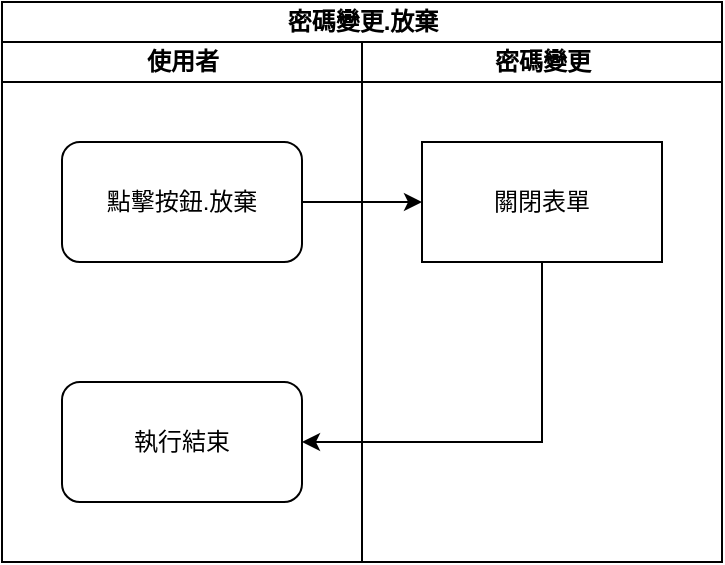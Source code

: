 <mxfile version="13.6.2" type="device" pages="2"><diagram id="Y-B71idnaGU8dbKU_2wd" name="點擊按鈕.放棄"><mxGraphModel dx="1422" dy="822" grid="1" gridSize="10" guides="1" tooltips="1" connect="1" arrows="1" fold="1" page="1" pageScale="1" pageWidth="827" pageHeight="1169" math="0" shadow="0"><root><mxCell id="0"/><mxCell id="1" parent="0"/><mxCell id="mHq3Yhrto43hsKDt6yvJ-1" value="密碼變更.放棄" style="swimlane;html=1;childLayout=stackLayout;resizeParent=1;resizeParentMax=0;startSize=20;" parent="1" vertex="1"><mxGeometry x="220" y="90" width="360" height="280" as="geometry"/></mxCell><mxCell id="mHq3Yhrto43hsKDt6yvJ-2" value="使用者" style="swimlane;html=1;startSize=20;" parent="mHq3Yhrto43hsKDt6yvJ-1" vertex="1"><mxGeometry y="20" width="180" height="260" as="geometry"/></mxCell><mxCell id="mHq3Yhrto43hsKDt6yvJ-5" value="點擊按鈕.放棄" style="rounded=1;whiteSpace=wrap;html=1;" parent="mHq3Yhrto43hsKDt6yvJ-2" vertex="1"><mxGeometry x="30" y="50" width="120" height="60" as="geometry"/></mxCell><mxCell id="mHq3Yhrto43hsKDt6yvJ-6" value="執行結束" style="rounded=1;whiteSpace=wrap;html=1;" parent="mHq3Yhrto43hsKDt6yvJ-2" vertex="1"><mxGeometry x="30" y="170" width="120" height="60" as="geometry"/></mxCell><mxCell id="mHq3Yhrto43hsKDt6yvJ-3" value="密碼變更" style="swimlane;html=1;startSize=20;" parent="mHq3Yhrto43hsKDt6yvJ-1" vertex="1"><mxGeometry x="180" y="20" width="180" height="260" as="geometry"/></mxCell><mxCell id="mHq3Yhrto43hsKDt6yvJ-7" value="關閉表單" style="rounded=0;whiteSpace=wrap;html=1;" parent="mHq3Yhrto43hsKDt6yvJ-3" vertex="1"><mxGeometry x="30" y="50" width="120" height="60" as="geometry"/></mxCell><mxCell id="mHq3Yhrto43hsKDt6yvJ-8" style="edgeStyle=orthogonalEdgeStyle;rounded=0;orthogonalLoop=1;jettySize=auto;html=1;" parent="mHq3Yhrto43hsKDt6yvJ-1" source="mHq3Yhrto43hsKDt6yvJ-5" target="mHq3Yhrto43hsKDt6yvJ-7" edge="1"><mxGeometry relative="1" as="geometry"/></mxCell><mxCell id="mHq3Yhrto43hsKDt6yvJ-9" style="edgeStyle=orthogonalEdgeStyle;rounded=0;orthogonalLoop=1;jettySize=auto;html=1;entryX=1;entryY=0.5;entryDx=0;entryDy=0;exitX=0.5;exitY=1;exitDx=0;exitDy=0;" parent="mHq3Yhrto43hsKDt6yvJ-1" source="mHq3Yhrto43hsKDt6yvJ-7" target="mHq3Yhrto43hsKDt6yvJ-6" edge="1"><mxGeometry relative="1" as="geometry"/></mxCell></root></mxGraphModel></diagram><diagram id="xge5pawqQ_EHFAD3DgNj" name="點擊按鈕.送出"><mxGraphModel dx="1422" dy="822" grid="1" gridSize="10" guides="1" tooltips="1" connect="1" arrows="1" fold="1" page="1" pageScale="1" pageWidth="827" pageHeight="1169" math="0" shadow="0"><root><mxCell id="_jld0uXy2tTuJEN8J9ZS-0"/><mxCell id="_jld0uXy2tTuJEN8J9ZS-1" parent="_jld0uXy2tTuJEN8J9ZS-0"/><mxCell id="AZXscqPt6MY3seLE8hWN-0" value="密碼變更.送出" style="swimlane;html=1;childLayout=stackLayout;resizeParent=1;resizeParentMax=0;startSize=20;" vertex="1" parent="_jld0uXy2tTuJEN8J9ZS-1"><mxGeometry x="270" y="150" width="690" height="1290" as="geometry"/></mxCell><mxCell id="AZXscqPt6MY3seLE8hWN-1" value="使用者" style="swimlane;html=1;startSize=20;" vertex="1" parent="AZXscqPt6MY3seLE8hWN-0"><mxGeometry y="20" width="190" height="1270" as="geometry"/></mxCell><mxCell id="AZXscqPt6MY3seLE8hWN-3" value="點擊按鈕.送出" style="rounded=1;whiteSpace=wrap;html=1;" vertex="1" parent="AZXscqPt6MY3seLE8hWN-1"><mxGeometry x="35" y="50" width="120" height="60" as="geometry"/></mxCell><mxCell id="AZXscqPt6MY3seLE8hWN-2" value="結束執行" style="rounded=1;whiteSpace=wrap;html=1;" vertex="1" parent="AZXscqPt6MY3seLE8hWN-1"><mxGeometry x="24" y="1130" width="120" height="60" as="geometry"/></mxCell><mxCell id="AZXscqPt6MY3seLE8hWN-4" style="edgeStyle=orthogonalEdgeStyle;rounded=0;orthogonalLoop=1;jettySize=auto;html=1;" edge="1" parent="AZXscqPt6MY3seLE8hWN-0" source="AZXscqPt6MY3seLE8hWN-3" target="AZXscqPt6MY3seLE8hWN-27"><mxGeometry relative="1" as="geometry"/></mxCell><mxCell id="AZXscqPt6MY3seLE8hWN-30" style="edgeStyle=orthogonalEdgeStyle;rounded=0;orthogonalLoop=1;jettySize=auto;html=1;entryX=1;entryY=0.5;entryDx=0;entryDy=0;exitX=0.5;exitY=1;exitDx=0;exitDy=0;" edge="1" parent="AZXscqPt6MY3seLE8hWN-0" source="AZXscqPt6MY3seLE8hWN-22" target="AZXscqPt6MY3seLE8hWN-2"><mxGeometry relative="1" as="geometry"/></mxCell><mxCell id="AZXscqPt6MY3seLE8hWN-5" value="密碼變更" style="swimlane;html=1;startSize=20;" vertex="1" parent="AZXscqPt6MY3seLE8hWN-0"><mxGeometry x="190" y="20" width="500" height="1270" as="geometry"/></mxCell><mxCell id="AZXscqPt6MY3seLE8hWN-8" value="長度至少8碼&lt;br&gt;不可包含帳號&lt;br&gt;須包含英文大小寫/數字/特殊符號其中3種" style="shape=note;whiteSpace=wrap;html=1;backgroundOutline=1;darkOpacity=0.05;" vertex="1" parent="AZXscqPt6MY3seLE8hWN-5"><mxGeometry y="415" width="80" height="100" as="geometry"/></mxCell><mxCell id="AZXscqPt6MY3seLE8hWN-19" value="" style="edgeStyle=orthogonalEdgeStyle;rounded=0;orthogonalLoop=1;jettySize=auto;html=1;" edge="1" parent="AZXscqPt6MY3seLE8hWN-5" source="AZXscqPt6MY3seLE8hWN-21" target="AZXscqPt6MY3seLE8hWN-22"><mxGeometry relative="1" as="geometry"/></mxCell><mxCell id="AZXscqPt6MY3seLE8hWN-20" value="" style="edgeStyle=orthogonalEdgeStyle;rounded=0;orthogonalLoop=1;jettySize=auto;html=1;" edge="1" parent="AZXscqPt6MY3seLE8hWN-5" source="AZXscqPt6MY3seLE8hWN-21" target="AZXscqPt6MY3seLE8hWN-23"><mxGeometry relative="1" as="geometry"/></mxCell><mxCell id="AZXscqPt6MY3seLE8hWN-21" value="錯誤訊息&lt;br&gt;不為空白" style="rhombus;whiteSpace=wrap;html=1;rounded=0;" vertex="1" parent="AZXscqPt6MY3seLE8hWN-5"><mxGeometry x="55" y="820" width="80" height="80" as="geometry"/></mxCell><mxCell id="AZXscqPt6MY3seLE8hWN-22" value="顯示錯誤訊息" style="whiteSpace=wrap;html=1;rounded=0;" vertex="1" parent="AZXscqPt6MY3seLE8hWN-5"><mxGeometry x="35" y="990" width="120" height="60" as="geometry"/></mxCell><mxCell id="AZXscqPt6MY3seLE8hWN-27" value="檢控欄位" style="rounded=0;whiteSpace=wrap;html=1;" vertex="1" parent="AZXscqPt6MY3seLE8hWN-5"><mxGeometry x="35" y="50" width="120" height="60" as="geometry"/></mxCell><mxCell id="AZXscqPt6MY3seLE8hWN-28" value="" style="edgeStyle=orthogonalEdgeStyle;rounded=0;orthogonalLoop=1;jettySize=auto;html=1;" edge="1" parent="AZXscqPt6MY3seLE8hWN-5" source="AZXscqPt6MY3seLE8hWN-23" target="AZXscqPt6MY3seLE8hWN-29"><mxGeometry relative="1" as="geometry"/></mxCell><mxCell id="2ee9gsrVY7B8ImK9_Xk_-8" value="No" style="text;html=1;strokeColor=none;fillColor=none;align=center;verticalAlign=middle;whiteSpace=wrap;rounded=0;" vertex="1" parent="AZXscqPt6MY3seLE8hWN-5"><mxGeometry x="90" y="580" width="40" height="20" as="geometry"/></mxCell><mxCell id="2ee9gsrVY7B8ImK9_Xk_-9" value="No" style="text;html=1;strokeColor=none;fillColor=none;align=center;verticalAlign=middle;whiteSpace=wrap;rounded=0;" vertex="1" parent="AZXscqPt6MY3seLE8hWN-5"><mxGeometry x="90" y="740" width="40" height="20" as="geometry"/></mxCell><mxCell id="2ee9gsrVY7B8ImK9_Xk_-4" value="Yes" style="text;html=1;strokeColor=none;fillColor=none;align=center;verticalAlign=middle;whiteSpace=wrap;rounded=0;" vertex="1" parent="AZXscqPt6MY3seLE8hWN-5"><mxGeometry x="95" y="900" width="40" height="20" as="geometry"/></mxCell><mxCell id="2ee9gsrVY7B8ImK9_Xk_-6" value="No" style="text;html=1;strokeColor=none;fillColor=none;align=center;verticalAlign=middle;whiteSpace=wrap;rounded=0;" vertex="1" parent="AZXscqPt6MY3seLE8hWN-5"><mxGeometry x="95" y="260" width="40" height="20" as="geometry"/></mxCell><mxCell id="2ee9gsrVY7B8ImK9_Xk_-7" value="No" style="text;html=1;strokeColor=none;fillColor=none;align=center;verticalAlign=middle;whiteSpace=wrap;rounded=0;" vertex="1" parent="AZXscqPt6MY3seLE8hWN-5"><mxGeometry x="90" y="415" width="40" height="20" as="geometry"/></mxCell><mxCell id="2ee9gsrVY7B8ImK9_Xk_-2" value="Yes" style="text;html=1;strokeColor=none;fillColor=none;align=center;verticalAlign=middle;whiteSpace=wrap;rounded=0;" vertex="1" parent="AZXscqPt6MY3seLE8hWN-5"><mxGeometry x="130" y="510" width="40" height="20" as="geometry"/></mxCell><mxCell id="2ee9gsrVY7B8ImK9_Xk_-0" value="Yes" style="text;html=1;strokeColor=none;fillColor=none;align=center;verticalAlign=middle;whiteSpace=wrap;rounded=0;" vertex="1" parent="AZXscqPt6MY3seLE8hWN-5"><mxGeometry x="130" y="200" width="40" height="20" as="geometry"/></mxCell><mxCell id="2ee9gsrVY7B8ImK9_Xk_-1" value="Yes" style="text;html=1;strokeColor=none;fillColor=none;align=center;verticalAlign=middle;whiteSpace=wrap;rounded=0;" vertex="1" parent="AZXscqPt6MY3seLE8hWN-5"><mxGeometry x="130" y="360" width="40" height="20" as="geometry"/></mxCell><mxCell id="2ee9gsrVY7B8ImK9_Xk_-3" value="Yes" style="text;html=1;strokeColor=none;fillColor=none;align=center;verticalAlign=middle;whiteSpace=wrap;rounded=0;" vertex="1" parent="AZXscqPt6MY3seLE8hWN-5"><mxGeometry x="130" y="670" width="40" height="20" as="geometry"/></mxCell><mxCell id="2ee9gsrVY7B8ImK9_Xk_-10" value="No" style="text;html=1;strokeColor=none;fillColor=none;align=center;verticalAlign=middle;whiteSpace=wrap;rounded=0;" vertex="1" parent="AZXscqPt6MY3seLE8hWN-5"><mxGeometry x="255" y="900" width="40" height="20" as="geometry"/></mxCell><mxCell id="2ee9gsrVY7B8ImK9_Xk_-5" value="Yes" style="text;html=1;strokeColor=none;fillColor=none;align=center;verticalAlign=middle;whiteSpace=wrap;rounded=0;" vertex="1" parent="AZXscqPt6MY3seLE8hWN-5"><mxGeometry x="295" y="830" width="40" height="20" as="geometry"/></mxCell><mxCell id="AZXscqPt6MY3seLE8hWN-29" value="儲存新密碼" style="whiteSpace=wrap;html=1;rounded=0;" vertex="1" parent="AZXscqPt6MY3seLE8hWN-5"><mxGeometry x="350" y="990" width="120" height="60" as="geometry"/></mxCell><mxCell id="AZXscqPt6MY3seLE8hWN-23" value="新密碼不&lt;br&gt;可與前3次&lt;br&gt;密碼相同" style="rhombus;whiteSpace=wrap;html=1;rounded=0;" vertex="1" parent="AZXscqPt6MY3seLE8hWN-5"><mxGeometry x="215" y="820" width="80" height="80" as="geometry"/></mxCell><mxCell id="AZXscqPt6MY3seLE8hWN-31" value="" style="edgeStyle=orthogonalEdgeStyle;rounded=0;orthogonalLoop=1;jettySize=auto;html=1;" edge="1" parent="_jld0uXy2tTuJEN8J9ZS-1" source="AZXscqPt6MY3seLE8hWN-33" target="AZXscqPt6MY3seLE8hWN-36"><mxGeometry relative="1" as="geometry"/></mxCell><mxCell id="AZXscqPt6MY3seLE8hWN-32" value="" style="edgeStyle=orthogonalEdgeStyle;rounded=0;orthogonalLoop=1;jettySize=auto;html=1;" edge="1" parent="_jld0uXy2tTuJEN8J9ZS-1" source="AZXscqPt6MY3seLE8hWN-33" target="AZXscqPt6MY3seLE8hWN-39"><mxGeometry relative="1" as="geometry"/></mxCell><mxCell id="AZXscqPt6MY3seLE8hWN-33" value="舊密碼&lt;br&gt;是否空白" style="rhombus;whiteSpace=wrap;html=1;rounded=0;" vertex="1" parent="_jld0uXy2tTuJEN8J9ZS-1"><mxGeometry x="515" y="350" width="80" height="80" as="geometry"/></mxCell><mxCell id="AZXscqPt6MY3seLE8hWN-34" value="" style="edgeStyle=orthogonalEdgeStyle;rounded=0;orthogonalLoop=1;jettySize=auto;html=1;" edge="1" parent="_jld0uXy2tTuJEN8J9ZS-1" source="AZXscqPt6MY3seLE8hWN-27" target="AZXscqPt6MY3seLE8hWN-33"><mxGeometry relative="1" as="geometry"/></mxCell><mxCell id="AZXscqPt6MY3seLE8hWN-35" style="edgeStyle=orthogonalEdgeStyle;rounded=0;orthogonalLoop=1;jettySize=auto;html=1;entryX=0.5;entryY=0;entryDx=0;entryDy=0;exitX=0.5;exitY=1;exitDx=0;exitDy=0;" edge="1" parent="_jld0uXy2tTuJEN8J9ZS-1" source="AZXscqPt6MY3seLE8hWN-36" target="AZXscqPt6MY3seLE8hWN-39"><mxGeometry relative="1" as="geometry"/></mxCell><mxCell id="AZXscqPt6MY3seLE8hWN-36" value="增加錯誤訊息&lt;br&gt;帳號不允空白" style="whiteSpace=wrap;html=1;rounded=0;" vertex="1" parent="_jld0uXy2tTuJEN8J9ZS-1"><mxGeometry x="655" y="360" width="120" height="60" as="geometry"/></mxCell><mxCell id="AZXscqPt6MY3seLE8hWN-37" value="" style="edgeStyle=orthogonalEdgeStyle;rounded=0;orthogonalLoop=1;jettySize=auto;html=1;" edge="1" parent="_jld0uXy2tTuJEN8J9ZS-1" source="AZXscqPt6MY3seLE8hWN-39" target="AZXscqPt6MY3seLE8hWN-41"><mxGeometry relative="1" as="geometry"/></mxCell><mxCell id="AZXscqPt6MY3seLE8hWN-38" value="" style="edgeStyle=orthogonalEdgeStyle;rounded=0;orthogonalLoop=1;jettySize=auto;html=1;" edge="1" parent="_jld0uXy2tTuJEN8J9ZS-1" source="AZXscqPt6MY3seLE8hWN-39" target="AZXscqPt6MY3seLE8hWN-44"><mxGeometry relative="1" as="geometry"/></mxCell><mxCell id="AZXscqPt6MY3seLE8hWN-39" value="新密碼&lt;br&gt;是否空白" style="rhombus;whiteSpace=wrap;html=1;rounded=0;" vertex="1" parent="_jld0uXy2tTuJEN8J9ZS-1"><mxGeometry x="515" y="510" width="80" height="80" as="geometry"/></mxCell><mxCell id="AZXscqPt6MY3seLE8hWN-40" style="edgeStyle=orthogonalEdgeStyle;rounded=0;orthogonalLoop=1;jettySize=auto;html=1;entryX=0.5;entryY=0;entryDx=0;entryDy=0;exitX=0.5;exitY=1;exitDx=0;exitDy=0;" edge="1" parent="_jld0uXy2tTuJEN8J9ZS-1" source="AZXscqPt6MY3seLE8hWN-41" target="AZXscqPt6MY3seLE8hWN-44"><mxGeometry relative="1" as="geometry"/></mxCell><mxCell id="AZXscqPt6MY3seLE8hWN-41" value="&lt;span&gt;增加錯誤訊息&lt;/span&gt;&lt;br&gt;&lt;span&gt;使用者姓名不允空白&lt;/span&gt;" style="whiteSpace=wrap;html=1;rounded=0;" vertex="1" parent="_jld0uXy2tTuJEN8J9ZS-1"><mxGeometry x="655" y="520" width="120" height="60" as="geometry"/></mxCell><mxCell id="AZXscqPt6MY3seLE8hWN-42" value="" style="edgeStyle=orthogonalEdgeStyle;rounded=0;orthogonalLoop=1;jettySize=auto;html=1;" edge="1" parent="_jld0uXy2tTuJEN8J9ZS-1" source="AZXscqPt6MY3seLE8hWN-44" target="AZXscqPt6MY3seLE8hWN-46"><mxGeometry relative="1" as="geometry"/></mxCell><mxCell id="AZXscqPt6MY3seLE8hWN-43" value="" style="edgeStyle=orthogonalEdgeStyle;rounded=0;orthogonalLoop=1;jettySize=auto;html=1;" edge="1" parent="_jld0uXy2tTuJEN8J9ZS-1" source="AZXscqPt6MY3seLE8hWN-44" target="AZXscqPt6MY3seLE8hWN-49"><mxGeometry relative="1" as="geometry"/></mxCell><mxCell id="AZXscqPt6MY3seLE8hWN-44" value="密碼格式&lt;br&gt;驗證通過&lt;br&gt;" style="rhombus;whiteSpace=wrap;html=1;rounded=0;" vertex="1" parent="_jld0uXy2tTuJEN8J9ZS-1"><mxGeometry x="515" y="670" width="80" height="80" as="geometry"/></mxCell><mxCell id="AZXscqPt6MY3seLE8hWN-45" style="edgeStyle=orthogonalEdgeStyle;rounded=0;orthogonalLoop=1;jettySize=auto;html=1;exitX=0.5;exitY=1;exitDx=0;exitDy=0;" edge="1" parent="_jld0uXy2tTuJEN8J9ZS-1" source="AZXscqPt6MY3seLE8hWN-46" target="AZXscqPt6MY3seLE8hWN-49"><mxGeometry relative="1" as="geometry"/></mxCell><mxCell id="AZXscqPt6MY3seLE8hWN-46" value="&lt;span&gt;依據檢控錯誤&lt;br&gt;增加錯誤訊息&lt;br&gt;&lt;/span&gt;" style="whiteSpace=wrap;html=1;rounded=0;" vertex="1" parent="_jld0uXy2tTuJEN8J9ZS-1"><mxGeometry x="655" y="680" width="120" height="60" as="geometry"/></mxCell><mxCell id="AZXscqPt6MY3seLE8hWN-47" value="" style="edgeStyle=orthogonalEdgeStyle;rounded=0;orthogonalLoop=1;jettySize=auto;html=1;" edge="1" parent="_jld0uXy2tTuJEN8J9ZS-1" source="AZXscqPt6MY3seLE8hWN-49" target="AZXscqPt6MY3seLE8hWN-51"><mxGeometry relative="1" as="geometry"/></mxCell><mxCell id="AZXscqPt6MY3seLE8hWN-48" style="edgeStyle=orthogonalEdgeStyle;rounded=0;orthogonalLoop=1;jettySize=auto;html=1;" edge="1" parent="_jld0uXy2tTuJEN8J9ZS-1" source="AZXscqPt6MY3seLE8hWN-49" target="AZXscqPt6MY3seLE8hWN-21"><mxGeometry relative="1" as="geometry"><mxPoint x="555" y="984" as="targetPoint"/></mxGeometry></mxCell><mxCell id="AZXscqPt6MY3seLE8hWN-49" value="&lt;span&gt;確認新密碼&lt;/span&gt;&lt;br&gt;&lt;span&gt;是否空白&lt;/span&gt;" style="rhombus;whiteSpace=wrap;html=1;rounded=0;" vertex="1" parent="_jld0uXy2tTuJEN8J9ZS-1"><mxGeometry x="515" y="830" width="80" height="80" as="geometry"/></mxCell><mxCell id="AZXscqPt6MY3seLE8hWN-50" style="edgeStyle=orthogonalEdgeStyle;rounded=0;orthogonalLoop=1;jettySize=auto;html=1;exitX=0.5;exitY=1;exitDx=0;exitDy=0;" edge="1" parent="_jld0uXy2tTuJEN8J9ZS-1" source="AZXscqPt6MY3seLE8hWN-51" target="AZXscqPt6MY3seLE8hWN-21"><mxGeometry relative="1" as="geometry"><mxPoint x="555" y="984" as="targetPoint"/></mxGeometry></mxCell><mxCell id="AZXscqPt6MY3seLE8hWN-51" value="增加錯誤訊息&lt;br&gt;確認密碼不允空白" style="whiteSpace=wrap;html=1;rounded=0;" vertex="1" parent="_jld0uXy2tTuJEN8J9ZS-1"><mxGeometry x="655" y="840" width="120" height="60" as="geometry"/></mxCell><mxCell id="AZXscqPt6MY3seLE8hWN-52" style="edgeStyle=orthogonalEdgeStyle;rounded=0;orthogonalLoop=1;jettySize=auto;html=1;entryX=1;entryY=0.5;entryDx=0;entryDy=0;exitX=0.5;exitY=1;exitDx=0;exitDy=0;" edge="1" parent="_jld0uXy2tTuJEN8J9ZS-1" source="AZXscqPt6MY3seLE8hWN-53" target="AZXscqPt6MY3seLE8hWN-2"><mxGeometry relative="1" as="geometry"/></mxCell><mxCell id="AZXscqPt6MY3seLE8hWN-53" value="&lt;span&gt;顯示錯誤訊息&lt;/span&gt;" style="whiteSpace=wrap;html=1;rounded=0;" vertex="1" parent="_jld0uXy2tTuJEN8J9ZS-1"><mxGeometry x="655" y="1160" width="120" height="60" as="geometry"/></mxCell><mxCell id="AZXscqPt6MY3seLE8hWN-54" value="" style="edgeStyle=orthogonalEdgeStyle;rounded=0;orthogonalLoop=1;jettySize=auto;html=1;" edge="1" parent="_jld0uXy2tTuJEN8J9ZS-1" source="AZXscqPt6MY3seLE8hWN-23" target="AZXscqPt6MY3seLE8hWN-53"><mxGeometry relative="1" as="geometry"/></mxCell><mxCell id="AZXscqPt6MY3seLE8hWN-55" style="edgeStyle=orthogonalEdgeStyle;rounded=0;orthogonalLoop=1;jettySize=auto;html=1;" edge="1" parent="_jld0uXy2tTuJEN8J9ZS-1" source="AZXscqPt6MY3seLE8hWN-56" target="AZXscqPt6MY3seLE8hWN-2"><mxGeometry relative="1" as="geometry"/></mxCell><mxCell id="AZXscqPt6MY3seLE8hWN-56" value="關閉視窗" style="whiteSpace=wrap;html=1;rounded=0;" vertex="1" parent="_jld0uXy2tTuJEN8J9ZS-1"><mxGeometry x="810" y="1300" width="120" height="60" as="geometry"/></mxCell><mxCell id="AZXscqPt6MY3seLE8hWN-57" value="" style="edgeStyle=orthogonalEdgeStyle;rounded=0;orthogonalLoop=1;jettySize=auto;html=1;" edge="1" parent="_jld0uXy2tTuJEN8J9ZS-1" source="AZXscqPt6MY3seLE8hWN-29" target="AZXscqPt6MY3seLE8hWN-56"><mxGeometry relative="1" as="geometry"/></mxCell></root></mxGraphModel></diagram></mxfile>